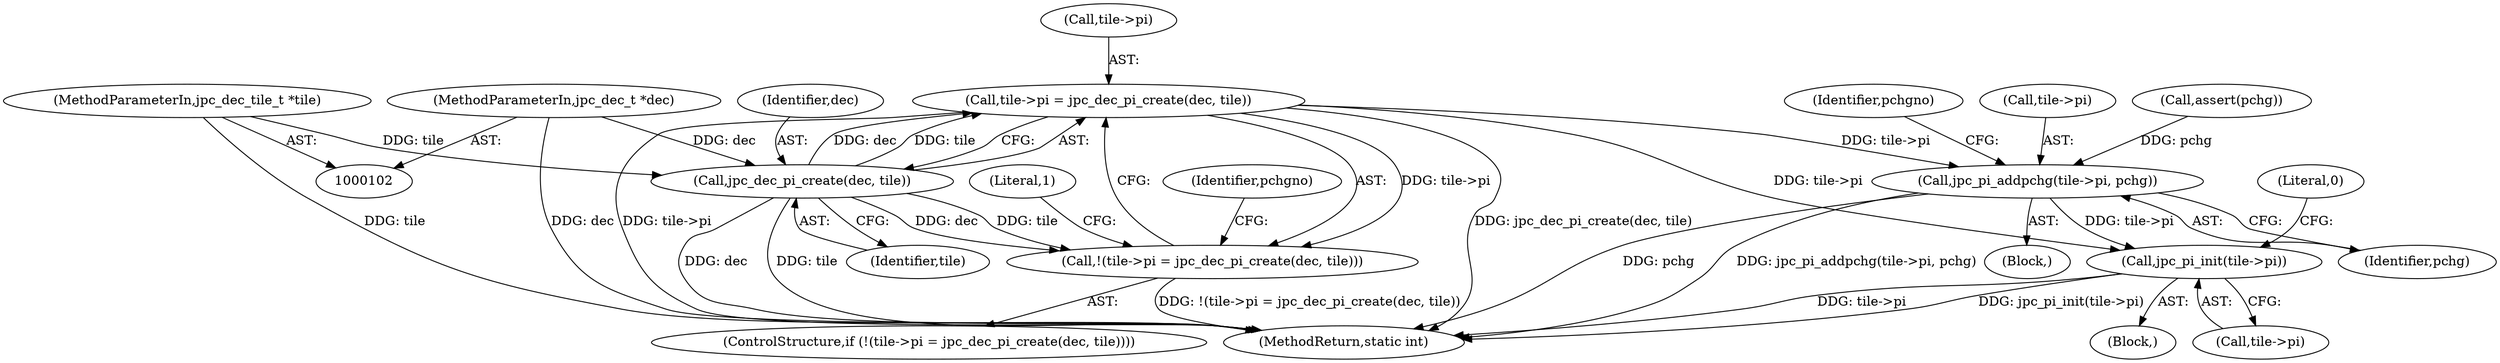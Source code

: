 digraph "0_jasper_1abc2e5a401a4bf1d5ca4df91358ce5df111f495@API" {
"1001370" [label="(Call,tile->pi = jpc_dec_pi_create(dec, tile))"];
"1001374" [label="(Call,jpc_dec_pi_create(dec, tile))"];
"1000103" [label="(MethodParameterIn,jpc_dec_t *dec)"];
"1000104" [label="(MethodParameterIn,jpc_dec_tile_t *tile)"];
"1001369" [label="(Call,!(tile->pi = jpc_dec_pi_create(dec, tile)))"];
"1001408" [label="(Call,jpc_pi_addpchg(tile->pi, pchg))"];
"1001413" [label="(Call,jpc_pi_init(tile->pi))"];
"1001395" [label="(Block,)"];
"1000104" [label="(MethodParameterIn,jpc_dec_tile_t *tile)"];
"1001371" [label="(Call,tile->pi)"];
"1001412" [label="(Identifier,pchg)"];
"1001418" [label="(Literal,0)"];
"1001406" [label="(Call,assert(pchg))"];
"1001394" [label="(Identifier,pchgno)"];
"1001408" [label="(Call,jpc_pi_addpchg(tile->pi, pchg))"];
"1001369" [label="(Call,!(tile->pi = jpc_dec_pi_create(dec, tile)))"];
"1001419" [label="(MethodReturn,static int)"];
"1001375" [label="(Identifier,dec)"];
"1000103" [label="(MethodParameterIn,jpc_dec_t *dec)"];
"1000105" [label="(Block,)"];
"1001383" [label="(Identifier,pchgno)"];
"1001368" [label="(ControlStructure,if (!(tile->pi = jpc_dec_pi_create(dec, tile))))"];
"1001413" [label="(Call,jpc_pi_init(tile->pi))"];
"1001409" [label="(Call,tile->pi)"];
"1001376" [label="(Identifier,tile)"];
"1001374" [label="(Call,jpc_dec_pi_create(dec, tile))"];
"1001380" [label="(Literal,1)"];
"1001414" [label="(Call,tile->pi)"];
"1001370" [label="(Call,tile->pi = jpc_dec_pi_create(dec, tile))"];
"1001370" -> "1001369"  [label="AST: "];
"1001370" -> "1001374"  [label="CFG: "];
"1001371" -> "1001370"  [label="AST: "];
"1001374" -> "1001370"  [label="AST: "];
"1001369" -> "1001370"  [label="CFG: "];
"1001370" -> "1001419"  [label="DDG: tile->pi"];
"1001370" -> "1001419"  [label="DDG: jpc_dec_pi_create(dec, tile)"];
"1001370" -> "1001369"  [label="DDG: tile->pi"];
"1001374" -> "1001370"  [label="DDG: dec"];
"1001374" -> "1001370"  [label="DDG: tile"];
"1001370" -> "1001408"  [label="DDG: tile->pi"];
"1001370" -> "1001413"  [label="DDG: tile->pi"];
"1001374" -> "1001376"  [label="CFG: "];
"1001375" -> "1001374"  [label="AST: "];
"1001376" -> "1001374"  [label="AST: "];
"1001374" -> "1001419"  [label="DDG: dec"];
"1001374" -> "1001419"  [label="DDG: tile"];
"1001374" -> "1001369"  [label="DDG: dec"];
"1001374" -> "1001369"  [label="DDG: tile"];
"1000103" -> "1001374"  [label="DDG: dec"];
"1000104" -> "1001374"  [label="DDG: tile"];
"1000103" -> "1000102"  [label="AST: "];
"1000103" -> "1001419"  [label="DDG: dec"];
"1000104" -> "1000102"  [label="AST: "];
"1000104" -> "1001419"  [label="DDG: tile"];
"1001369" -> "1001368"  [label="AST: "];
"1001380" -> "1001369"  [label="CFG: "];
"1001383" -> "1001369"  [label="CFG: "];
"1001369" -> "1001419"  [label="DDG: !(tile->pi = jpc_dec_pi_create(dec, tile))"];
"1001408" -> "1001395"  [label="AST: "];
"1001408" -> "1001412"  [label="CFG: "];
"1001409" -> "1001408"  [label="AST: "];
"1001412" -> "1001408"  [label="AST: "];
"1001394" -> "1001408"  [label="CFG: "];
"1001408" -> "1001419"  [label="DDG: jpc_pi_addpchg(tile->pi, pchg)"];
"1001408" -> "1001419"  [label="DDG: pchg"];
"1001406" -> "1001408"  [label="DDG: pchg"];
"1001408" -> "1001413"  [label="DDG: tile->pi"];
"1001413" -> "1000105"  [label="AST: "];
"1001413" -> "1001414"  [label="CFG: "];
"1001414" -> "1001413"  [label="AST: "];
"1001418" -> "1001413"  [label="CFG: "];
"1001413" -> "1001419"  [label="DDG: tile->pi"];
"1001413" -> "1001419"  [label="DDG: jpc_pi_init(tile->pi)"];
}
